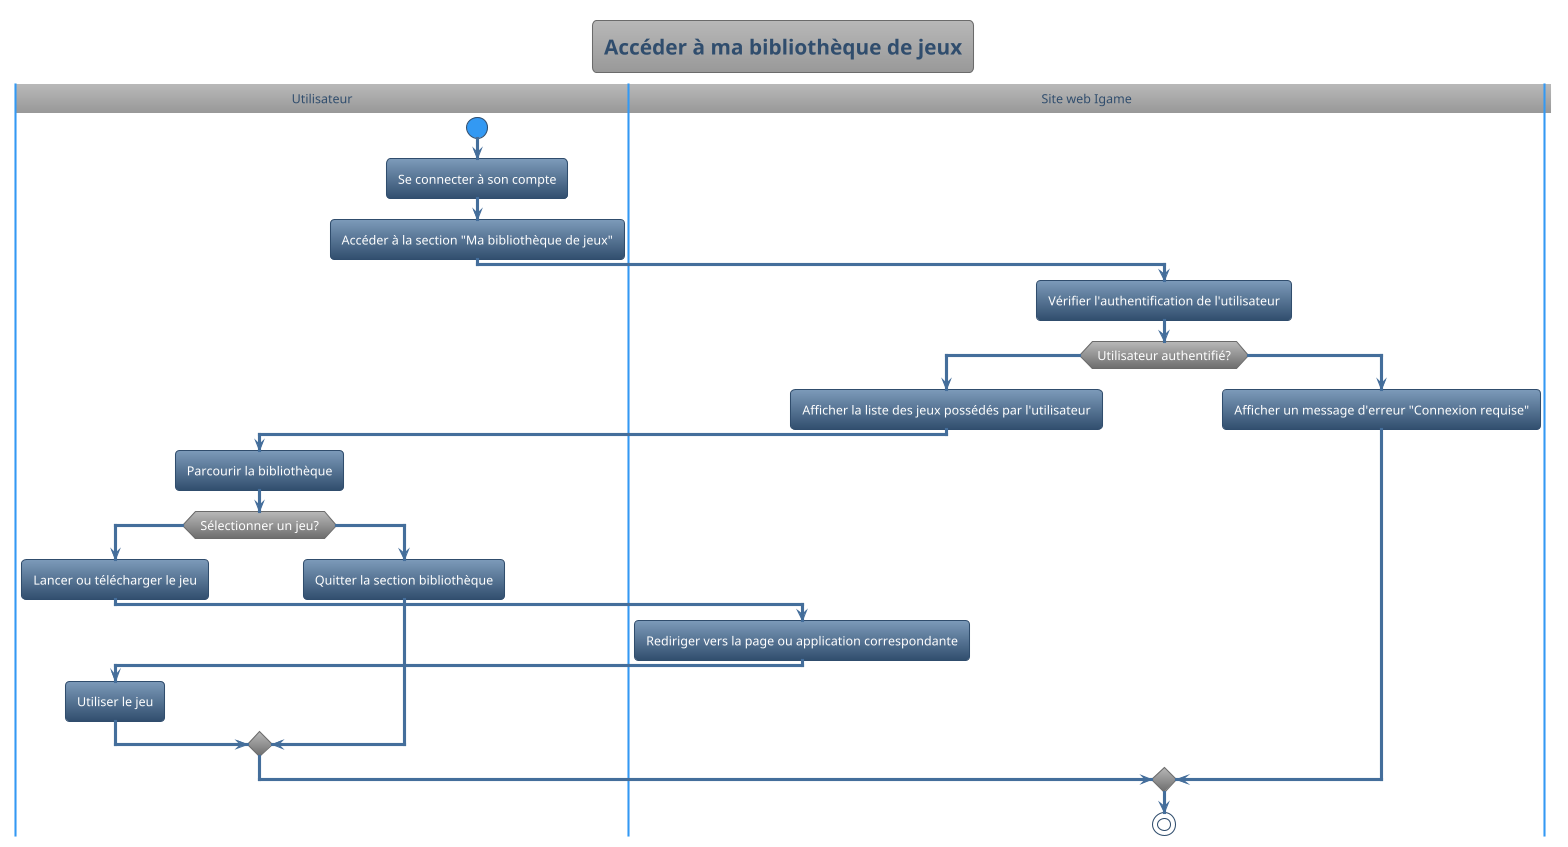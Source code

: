 @startuml
!theme spacelab
title Accéder à ma bibliothèque de jeux
|Utilisateur|
start
:Se connecter à son compte;
:Accéder à la section "Ma bibliothèque de jeux";
|Site web Igame|
:Vérifier l'authentification de l'utilisateur;
if (Utilisateur authentifié?) then (Oui)
  :Afficher la liste des jeux possédés par l'utilisateur;
  |Utilisateur|
  :Parcourir la bibliothèque;
  if (Sélectionner un jeu?) then (Oui)
    :Lancer ou télécharger le jeu;
    |Site web Igame|
    :Rediriger vers la page ou application correspondante;
    |Utilisateur|
    :Utiliser le jeu;
  else (Non)
    :Quitter la section bibliothèque;
  endif
else (Non)
  |Site web Igame|
  :Afficher un message d'erreur "Connexion requise";
endif
stop
@enduml
